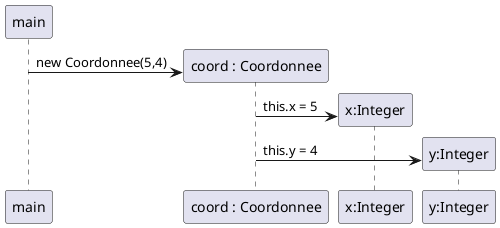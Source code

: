 @startuml
Participant "main"
create "coord : Coordonnee" as c
main->c : new Coordonnee(5,4)
create "x:Integer" as x
c->x : this.x = 5
create "y:Integer" as y
c->y : this.y = 4
@enduml